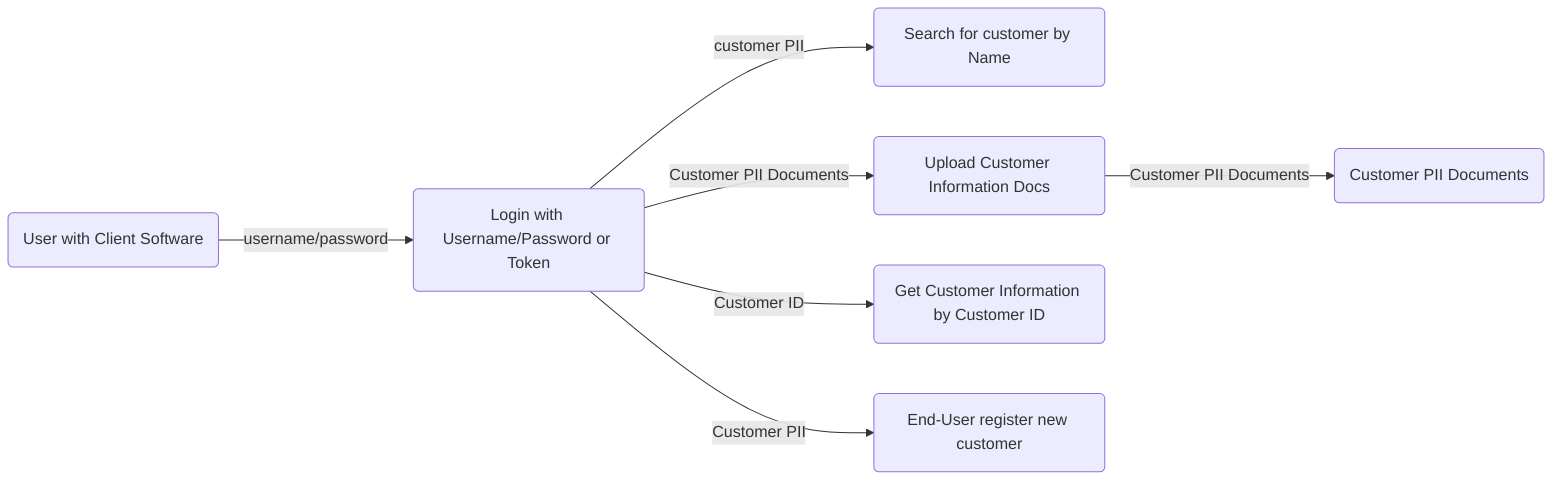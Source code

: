 graph LR
	user(User with Client Software)-->|username/password|login(Login with Username/Password or Token)
	login(Login with Username/Password or Token)-->|customer PII|search(Search for customer by Name)
	login(Login with Username/Password or Token)-->|Customer PII Documents|upload_file(Upload Customer Information Docs)
	upload_file(Upload Customer Information Docs)-->|Customer PII Documents|upload_bucket(Customer PII Documents)
	login(Login with Username/Password or Token)-->|Customer ID|get_customer_by_id(Get Customer Information by Customer ID)
	login(Login with Username/Password or Token)-->|Customer PII|register_customer(End-User register new customer)